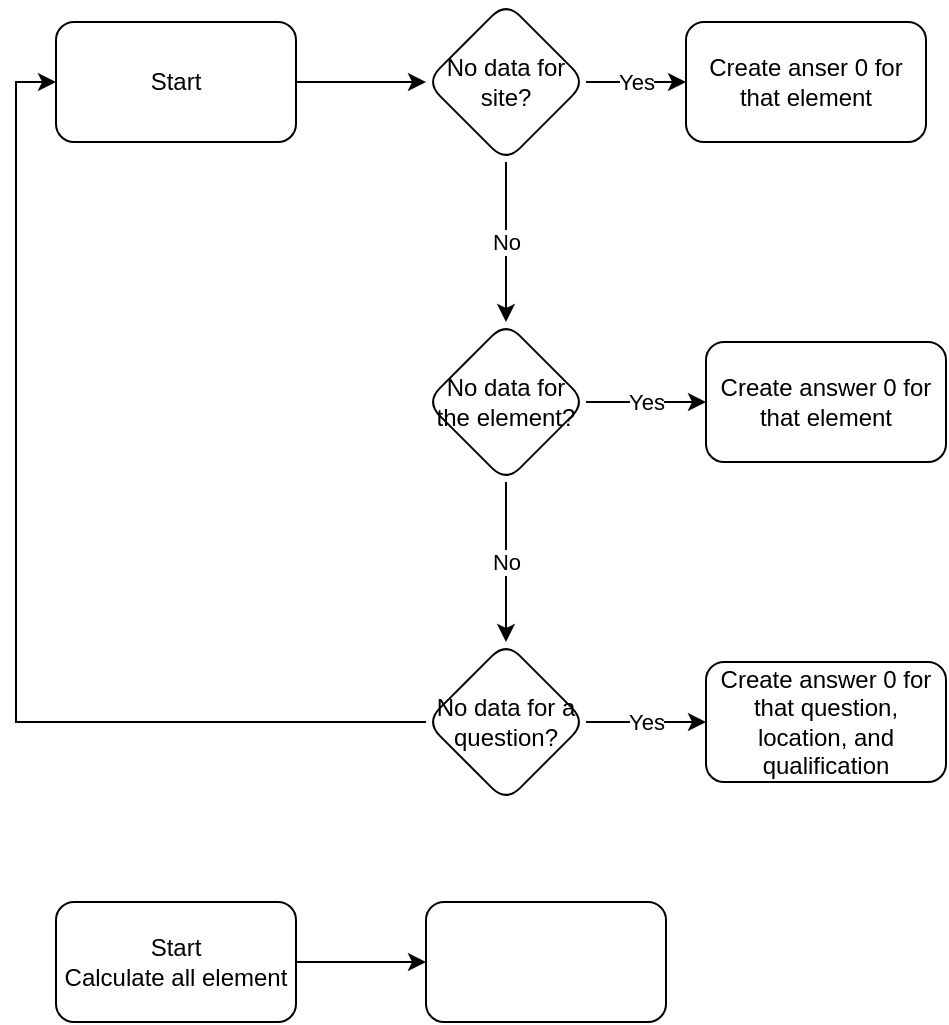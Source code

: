 <mxfile version="20.8.16" type="device"><diagram name="Page-1" id="-d74e0socqjuN2FXhf_Y"><mxGraphModel dx="1434" dy="836" grid="1" gridSize="10" guides="1" tooltips="1" connect="1" arrows="1" fold="1" page="1" pageScale="1" pageWidth="850" pageHeight="1100" math="0" shadow="0"><root><mxCell id="0"/><mxCell id="1" parent="0"/><mxCell id="LgSzdmgJATIvfJbFMcTL-3" style="edgeStyle=orthogonalEdgeStyle;rounded=0;orthogonalLoop=1;jettySize=auto;html=1;entryX=0;entryY=0.5;entryDx=0;entryDy=0;" edge="1" parent="1" source="LgSzdmgJATIvfJbFMcTL-1" target="LgSzdmgJATIvfJbFMcTL-2"><mxGeometry relative="1" as="geometry"/></mxCell><mxCell id="LgSzdmgJATIvfJbFMcTL-1" value="Start" style="rounded=1;whiteSpace=wrap;html=1;" vertex="1" parent="1"><mxGeometry x="90" y="50" width="120" height="60" as="geometry"/></mxCell><mxCell id="LgSzdmgJATIvfJbFMcTL-5" value="Yes" style="edgeStyle=orthogonalEdgeStyle;rounded=0;orthogonalLoop=1;jettySize=auto;html=1;" edge="1" parent="1" source="LgSzdmgJATIvfJbFMcTL-2" target="LgSzdmgJATIvfJbFMcTL-4"><mxGeometry relative="1" as="geometry"/></mxCell><mxCell id="LgSzdmgJATIvfJbFMcTL-9" value="No" style="edgeStyle=orthogonalEdgeStyle;rounded=0;orthogonalLoop=1;jettySize=auto;html=1;" edge="1" parent="1" source="LgSzdmgJATIvfJbFMcTL-2" target="LgSzdmgJATIvfJbFMcTL-8"><mxGeometry relative="1" as="geometry"/></mxCell><mxCell id="LgSzdmgJATIvfJbFMcTL-2" value="No data for site?" style="rhombus;whiteSpace=wrap;html=1;rounded=1;" vertex="1" parent="1"><mxGeometry x="275" y="40" width="80" height="80" as="geometry"/></mxCell><mxCell id="LgSzdmgJATIvfJbFMcTL-4" value="Create anser 0 for that element" style="whiteSpace=wrap;html=1;rounded=1;" vertex="1" parent="1"><mxGeometry x="405" y="50" width="120" height="60" as="geometry"/></mxCell><mxCell id="LgSzdmgJATIvfJbFMcTL-11" value="Yes" style="edgeStyle=orthogonalEdgeStyle;rounded=0;orthogonalLoop=1;jettySize=auto;html=1;" edge="1" parent="1" source="LgSzdmgJATIvfJbFMcTL-8" target="LgSzdmgJATIvfJbFMcTL-10"><mxGeometry relative="1" as="geometry"/></mxCell><mxCell id="LgSzdmgJATIvfJbFMcTL-13" value="No" style="edgeStyle=orthogonalEdgeStyle;rounded=0;orthogonalLoop=1;jettySize=auto;html=1;" edge="1" parent="1" source="LgSzdmgJATIvfJbFMcTL-8" target="LgSzdmgJATIvfJbFMcTL-12"><mxGeometry relative="1" as="geometry"/></mxCell><mxCell id="LgSzdmgJATIvfJbFMcTL-8" value="No data for the element?" style="rhombus;whiteSpace=wrap;html=1;rounded=1;" vertex="1" parent="1"><mxGeometry x="275" y="200" width="80" height="80" as="geometry"/></mxCell><mxCell id="LgSzdmgJATIvfJbFMcTL-10" value="Create answer 0 for that element" style="whiteSpace=wrap;html=1;rounded=1;" vertex="1" parent="1"><mxGeometry x="415" y="210" width="120" height="60" as="geometry"/></mxCell><mxCell id="LgSzdmgJATIvfJbFMcTL-15" value="Yes" style="edgeStyle=orthogonalEdgeStyle;rounded=0;orthogonalLoop=1;jettySize=auto;html=1;" edge="1" parent="1" source="LgSzdmgJATIvfJbFMcTL-12" target="LgSzdmgJATIvfJbFMcTL-14"><mxGeometry relative="1" as="geometry"/></mxCell><mxCell id="LgSzdmgJATIvfJbFMcTL-16" style="edgeStyle=orthogonalEdgeStyle;rounded=0;orthogonalLoop=1;jettySize=auto;html=1;entryX=0;entryY=0.5;entryDx=0;entryDy=0;" edge="1" parent="1" source="LgSzdmgJATIvfJbFMcTL-12" target="LgSzdmgJATIvfJbFMcTL-1"><mxGeometry relative="1" as="geometry"/></mxCell><mxCell id="LgSzdmgJATIvfJbFMcTL-12" value="No data for a question?" style="rhombus;whiteSpace=wrap;html=1;rounded=1;" vertex="1" parent="1"><mxGeometry x="275" y="360" width="80" height="80" as="geometry"/></mxCell><mxCell id="LgSzdmgJATIvfJbFMcTL-14" value="Create answer 0 for that question, location, and qualification" style="whiteSpace=wrap;html=1;rounded=1;" vertex="1" parent="1"><mxGeometry x="415" y="370" width="120" height="60" as="geometry"/></mxCell><mxCell id="LgSzdmgJATIvfJbFMcTL-19" style="edgeStyle=orthogonalEdgeStyle;rounded=0;orthogonalLoop=1;jettySize=auto;html=1;entryX=0;entryY=0.5;entryDx=0;entryDy=0;" edge="1" parent="1" source="LgSzdmgJATIvfJbFMcTL-17" target="LgSzdmgJATIvfJbFMcTL-18"><mxGeometry relative="1" as="geometry"/></mxCell><mxCell id="LgSzdmgJATIvfJbFMcTL-17" value="Start&lt;br&gt;Calculate all element" style="rounded=1;whiteSpace=wrap;html=1;" vertex="1" parent="1"><mxGeometry x="90" y="490" width="120" height="60" as="geometry"/></mxCell><mxCell id="LgSzdmgJATIvfJbFMcTL-18" value="" style="whiteSpace=wrap;html=1;rounded=1;" vertex="1" parent="1"><mxGeometry x="275" y="490" width="120" height="60" as="geometry"/></mxCell></root></mxGraphModel></diagram></mxfile>